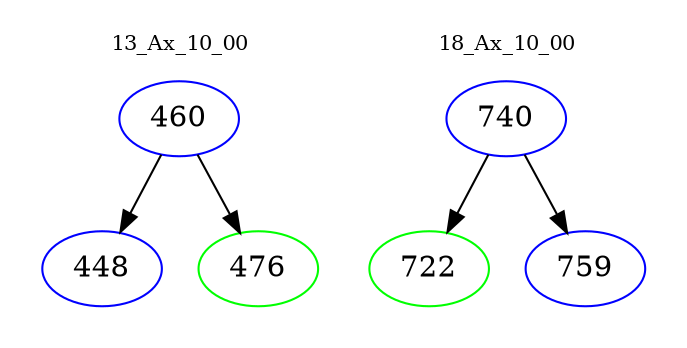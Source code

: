 digraph{
subgraph cluster_0 {
color = white
label = "13_Ax_10_00";
fontsize=10;
T0_460 [label="460", color="blue"]
T0_460 -> T0_448 [color="black"]
T0_448 [label="448", color="blue"]
T0_460 -> T0_476 [color="black"]
T0_476 [label="476", color="green"]
}
subgraph cluster_1 {
color = white
label = "18_Ax_10_00";
fontsize=10;
T1_740 [label="740", color="blue"]
T1_740 -> T1_722 [color="black"]
T1_722 [label="722", color="green"]
T1_740 -> T1_759 [color="black"]
T1_759 [label="759", color="blue"]
}
}
